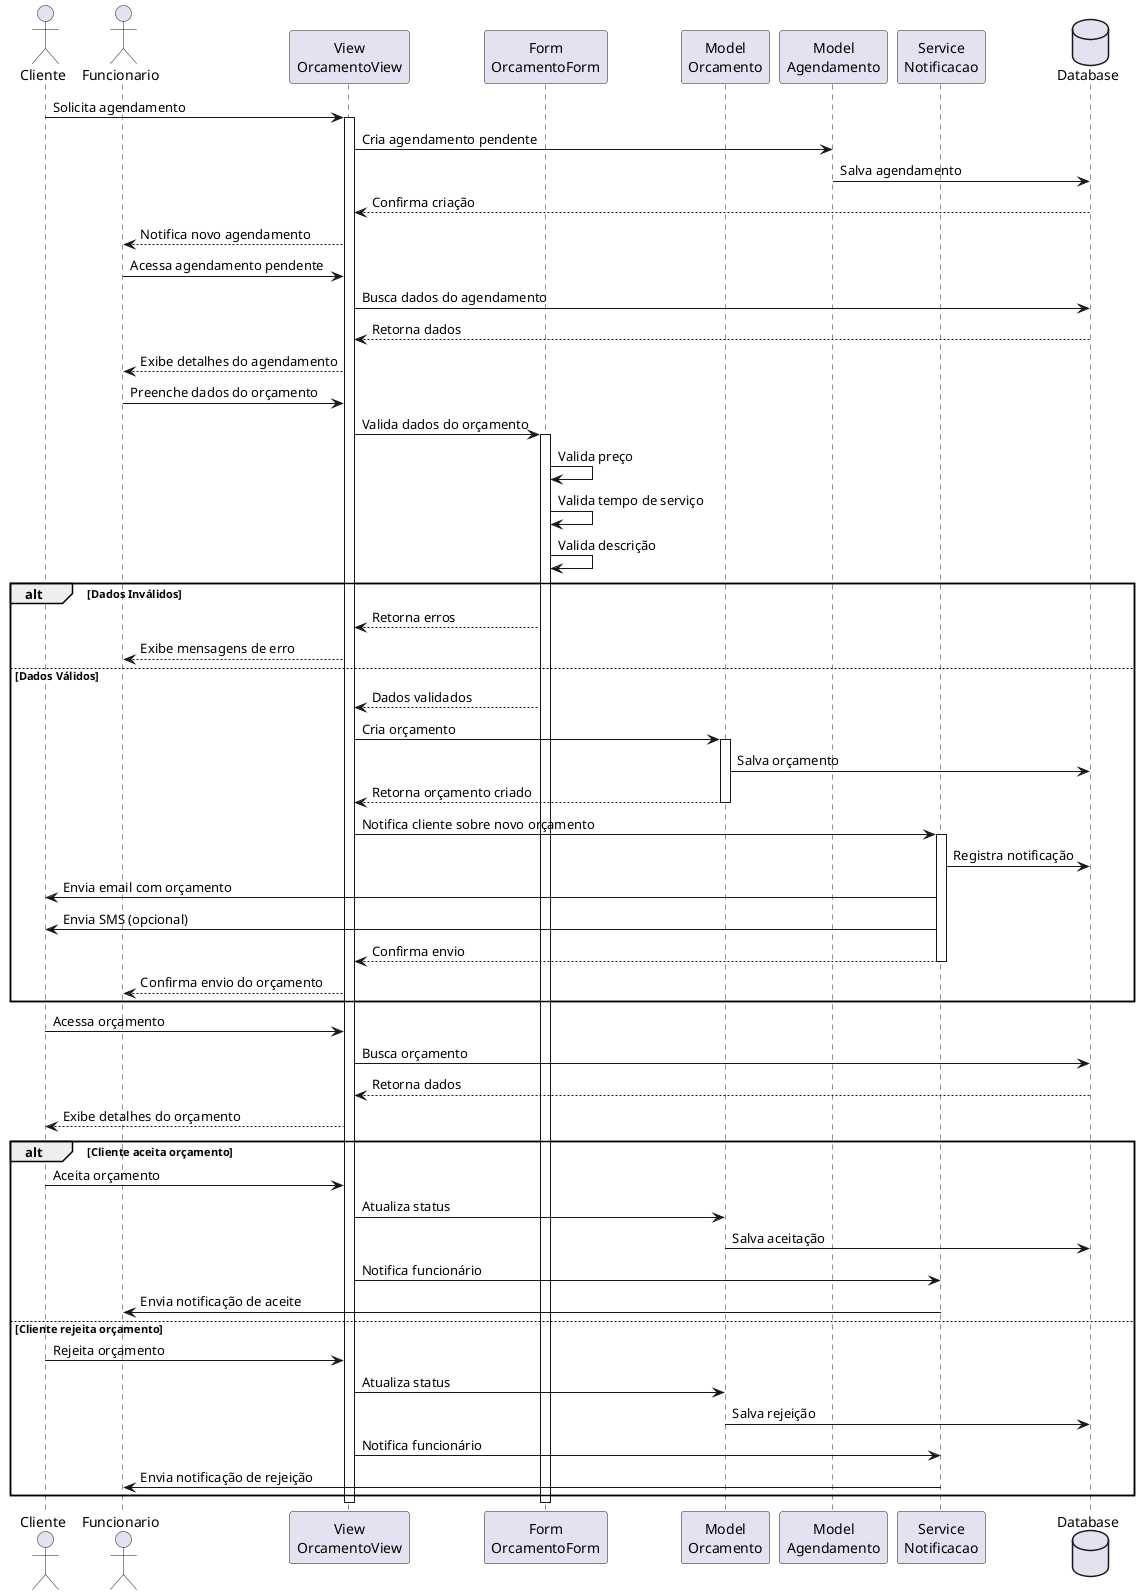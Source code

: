 @startuml
actor Cliente
actor Funcionario
participant "View\nOrcamentoView" as View
participant "Form\nOrcamentoForm" as Form
participant "Model\nOrcamento" as Model
participant "Model\nAgendamento" as Agendamento
participant "Service\nNotificacao" as Notify
database "Database" as DB

' Início - Cliente solicita agendamento
Cliente -> View: Solicita agendamento
activate View
View -> Agendamento: Cria agendamento pendente
Agendamento -> DB: Salva agendamento
DB --> View: Confirma criação
View --> Funcionario: Notifica novo agendamento

' Funcionário cria orçamento
Funcionario -> View: Acessa agendamento pendente
View -> DB: Busca dados do agendamento
DB --> View: Retorna dados
View --> Funcionario: Exibe detalhes do agendamento

Funcionario -> View: Preenche dados do orçamento
View -> Form: Valida dados do orçamento
activate Form

Form -> Form: Valida preço
Form -> Form: Valida tempo de serviço
Form -> Form: Valida descrição

alt Dados Inválidos
    Form --> View: Retorna erros
    View --> Funcionario: Exibe mensagens de erro
else Dados Válidos
    Form --> View: Dados validados
    
    View -> Model: Cria orçamento
    activate Model
    Model -> DB: Salva orçamento
    Model --> View: Retorna orçamento criado
    deactivate Model

    View -> Notify: Notifica cliente sobre novo orçamento
    activate Notify
    Notify -> DB: Registra notificação
    
    ' Envia notificações
    Notify -> Cliente: Envia email com orçamento
    Notify -> Cliente: Envia SMS (opcional)
    Notify --> View: Confirma envio
    deactivate Notify

    View --> Funcionario: Confirma envio do orçamento
end

' Cliente visualiza orçamento
Cliente -> View: Acessa orçamento
View -> DB: Busca orçamento
DB --> View: Retorna dados
View --> Cliente: Exibe detalhes do orçamento

alt Cliente aceita orçamento
    Cliente -> View: Aceita orçamento
    View -> Model: Atualiza status
    Model -> DB: Salva aceitação
    View -> Notify: Notifica funcionário
    Notify -> Funcionario: Envia notificação de aceite
else Cliente rejeita orçamento
    Cliente -> View: Rejeita orçamento
    View -> Model: Atualiza status
    Model -> DB: Salva rejeição
    View -> Notify: Notifica funcionário
    Notify -> Funcionario: Envia notificação de rejeição
end

deactivate Form
deactivate View
@enduml